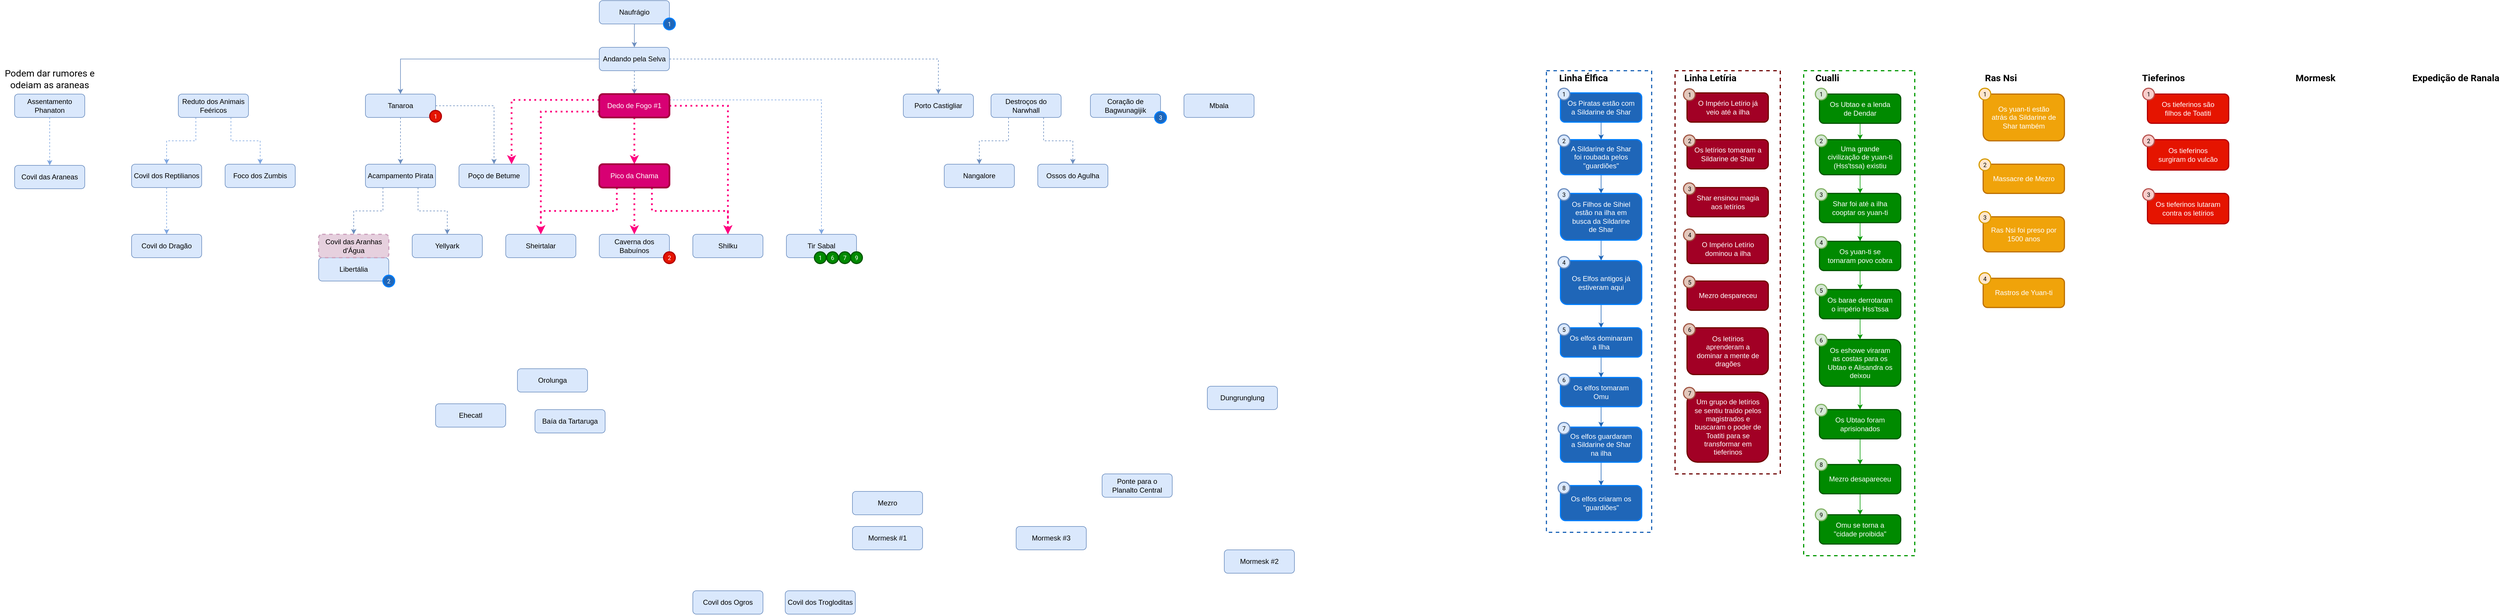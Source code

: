 <mxfile version="15.7.0" type="github">
  <diagram id="9cvskoMtvE0veRUgXZrD" name="Page-1">
    <mxGraphModel dx="3716" dy="804" grid="1" gridSize="10" guides="1" tooltips="1" connect="1" arrows="1" fold="1" page="1" pageScale="1" pageWidth="827" pageHeight="1169" math="0" shadow="0">
      <root>
        <mxCell id="0" />
        <mxCell id="1" parent="0" />
        <mxCell id="Mus7yZhnYwH2cR40hnjs-162" value="" style="rounded=0;whiteSpace=wrap;html=1;shadow=0;glass=0;dashed=1;labelBackgroundColor=none;sketch=0;fontFamily=Roboto;fontSource=https%3A%2F%2Ffonts.googleapis.com%2Fcss%3Ffamily%3DRoboto;fontSize=10;fontColor=#ffffff;strokeColor=#6F0000;strokeWidth=2;fillColor=none;" vertex="1" parent="1">
          <mxGeometry x="1880" y="160" width="180" height="690" as="geometry" />
        </mxCell>
        <mxCell id="Mus7yZhnYwH2cR40hnjs-149" value="" style="rounded=0;whiteSpace=wrap;html=1;shadow=0;glass=0;dashed=1;labelBackgroundColor=none;sketch=0;fontFamily=Roboto;fontSource=https%3A%2F%2Ffonts.googleapis.com%2Fcss%3Ffamily%3DRoboto;fontSize=10;fontColor=#000000;strokeColor=#009900;strokeWidth=2;fillColor=none;" vertex="1" parent="1">
          <mxGeometry x="2100" y="160" width="190" height="830" as="geometry" />
        </mxCell>
        <mxCell id="Mus7yZhnYwH2cR40hnjs-107" value="" style="rounded=0;whiteSpace=wrap;html=1;shadow=0;glass=0;dashed=1;labelBackgroundColor=none;sketch=0;fontFamily=Roboto;fontSource=https%3A%2F%2Ffonts.googleapis.com%2Fcss%3Ffamily%3DRoboto;fontSize=10;fontColor=#000000;strokeColor=#1F66B8;strokeWidth=2;fillColor=none;" vertex="1" parent="1">
          <mxGeometry x="1660" y="160" width="180" height="790" as="geometry" />
        </mxCell>
        <mxCell id="dtXwvVLtn8R11qcHJwp9-1" value="Naufrágio" style="rounded=1;whiteSpace=wrap;html=1;fillColor=#dae8fc;strokeColor=#6c8ebf;shadow=0;sketch=0;glass=0;" parent="1" vertex="1">
          <mxGeometry x="40" y="40" width="120" height="40" as="geometry" />
        </mxCell>
        <mxCell id="Mus7yZhnYwH2cR40hnjs-18" style="edgeStyle=orthogonalEdgeStyle;rounded=0;orthogonalLoop=1;jettySize=auto;html=1;exitX=0;exitY=0.5;exitDx=0;exitDy=0;entryX=0.5;entryY=0;entryDx=0;entryDy=0;fontFamily=Helvetica;fontColor=#FFFFFF;fillColor=#dae8fc;strokeColor=#6c8ebf;" edge="1" parent="1" source="dtXwvVLtn8R11qcHJwp9-2" target="Mus7yZhnYwH2cR40hnjs-17">
          <mxGeometry relative="1" as="geometry" />
        </mxCell>
        <mxCell id="Mus7yZhnYwH2cR40hnjs-54" style="edgeStyle=orthogonalEdgeStyle;rounded=0;orthogonalLoop=1;jettySize=auto;html=1;exitX=0.5;exitY=1;exitDx=0;exitDy=0;entryX=0.5;entryY=0;entryDx=0;entryDy=0;dashed=1;fontFamily=Helvetica;fontColor=#FFFFFF;strokeColor=#6C8EBF;" edge="1" parent="1" source="dtXwvVLtn8R11qcHJwp9-2" target="Mus7yZhnYwH2cR40hnjs-28">
          <mxGeometry relative="1" as="geometry" />
        </mxCell>
        <mxCell id="Mus7yZhnYwH2cR40hnjs-72" style="edgeStyle=orthogonalEdgeStyle;rounded=0;orthogonalLoop=1;jettySize=auto;html=1;exitX=1;exitY=0.5;exitDx=0;exitDy=0;dashed=1;fontFamily=Helvetica;fontColor=#FFFFFF;strokeColor=#6C8EBF;strokeWidth=1;entryX=0.5;entryY=0;entryDx=0;entryDy=0;" edge="1" parent="1" source="dtXwvVLtn8R11qcHJwp9-2" target="Mus7yZhnYwH2cR40hnjs-29">
          <mxGeometry relative="1" as="geometry">
            <mxPoint x="240" y="140" as="targetPoint" />
          </mxGeometry>
        </mxCell>
        <mxCell id="dtXwvVLtn8R11qcHJwp9-2" value="Andando pela Selva" style="rounded=1;whiteSpace=wrap;html=1;fillColor=#dae8fc;strokeColor=#6c8ebf;" parent="1" vertex="1">
          <mxGeometry x="40" y="120" width="120" height="40" as="geometry" />
        </mxCell>
        <mxCell id="dtXwvVLtn8R11qcHJwp9-3" value="" style="endArrow=classic;html=1;rounded=0;entryX=0.5;entryY=0;entryDx=0;entryDy=0;exitX=0.5;exitY=1;exitDx=0;exitDy=0;strokeColor=#6C8EBF;" parent="1" source="dtXwvVLtn8R11qcHJwp9-1" target="dtXwvVLtn8R11qcHJwp9-2" edge="1">
          <mxGeometry width="50" height="50" relative="1" as="geometry">
            <mxPoint x="40" y="210" as="sourcePoint" />
            <mxPoint x="160" y="360" as="targetPoint" />
          </mxGeometry>
        </mxCell>
        <mxCell id="dtXwvVLtn8R11qcHJwp9-7" value="&lt;font color=&quot;#ffffff&quot;&gt;Os Piratas estão com a Sildarine de Shar&lt;/font&gt;" style="rounded=1;whiteSpace=wrap;html=1;shadow=0;glass=0;labelBackgroundColor=none;sketch=0;fontFamily=Helvetica;fillColor=#1F66B8;spacingLeft=11;spacingRight=11;strokeColor=#007FFF;strokeWidth=2;" parent="1" vertex="1">
          <mxGeometry x="1684" y="198" width="139" height="50" as="geometry" />
        </mxCell>
        <mxCell id="Mus7yZhnYwH2cR40hnjs-100" style="edgeStyle=orthogonalEdgeStyle;rounded=0;orthogonalLoop=1;jettySize=auto;html=1;exitX=0.5;exitY=1;exitDx=0;exitDy=0;entryX=0.5;entryY=0;entryDx=0;entryDy=0;fontFamily=Roboto;fontSource=https%3A%2F%2Ffonts.googleapis.com%2Fcss%3Ffamily%3DRoboto;fontSize=10;fontColor=#000000;strokeColor=#1F66B8;strokeWidth=1;" edge="1" parent="1" source="Mus7yZhnYwH2cR40hnjs-1" target="Mus7yZhnYwH2cR40hnjs-3">
          <mxGeometry relative="1" as="geometry" />
        </mxCell>
        <mxCell id="Mus7yZhnYwH2cR40hnjs-1" value="&lt;font color=&quot;#ffffff&quot;&gt;A Sildarine de Shar foi roubada pelos &quot;guardiões&quot;&lt;/font&gt;" style="rounded=1;whiteSpace=wrap;html=1;shadow=0;glass=0;labelBackgroundColor=none;sketch=0;fontFamily=Helvetica;fillColor=#1F66B8;spacingLeft=11;spacingRight=11;strokeColor=#007FFF;strokeWidth=2;" vertex="1" parent="1">
          <mxGeometry x="1684" y="278" width="139" height="60" as="geometry" />
        </mxCell>
        <mxCell id="Mus7yZhnYwH2cR40hnjs-2" value="" style="endArrow=classic;html=1;rounded=0;fontFamily=Helvetica;fontColor=#FFFFFF;exitX=0.5;exitY=1;exitDx=0;exitDy=0;entryX=0.5;entryY=0;entryDx=0;entryDy=0;strokeColor=#1F66B8;" edge="1" parent="1" source="dtXwvVLtn8R11qcHJwp9-7" target="Mus7yZhnYwH2cR40hnjs-1">
          <mxGeometry width="50" height="50" relative="1" as="geometry">
            <mxPoint x="1623" y="458" as="sourcePoint" />
            <mxPoint x="1673" y="408" as="targetPoint" />
          </mxGeometry>
        </mxCell>
        <mxCell id="Mus7yZhnYwH2cR40hnjs-101" style="edgeStyle=orthogonalEdgeStyle;rounded=0;orthogonalLoop=1;jettySize=auto;html=1;exitX=0.5;exitY=1;exitDx=0;exitDy=0;entryX=0.5;entryY=0;entryDx=0;entryDy=0;fontFamily=Roboto;fontSource=https%3A%2F%2Ffonts.googleapis.com%2Fcss%3Ffamily%3DRoboto;fontSize=10;fontColor=#000000;strokeColor=#1F66B8;strokeWidth=1;" edge="1" parent="1" source="Mus7yZhnYwH2cR40hnjs-3" target="Mus7yZhnYwH2cR40hnjs-87">
          <mxGeometry relative="1" as="geometry" />
        </mxCell>
        <mxCell id="Mus7yZhnYwH2cR40hnjs-3" value="&lt;font color=&quot;#ffffff&quot;&gt;Os Filhos de Sihiel estão na ilha em busca da Sildarine de Shar&lt;/font&gt;" style="rounded=1;whiteSpace=wrap;html=1;shadow=0;glass=0;labelBackgroundColor=none;sketch=0;fontFamily=Helvetica;fillColor=#1F66B8;spacingLeft=11;spacingRight=11;strokeColor=#007FFF;strokeWidth=2;" vertex="1" parent="1">
          <mxGeometry x="1684" y="370" width="139" height="80" as="geometry" />
        </mxCell>
        <mxCell id="Mus7yZhnYwH2cR40hnjs-5" value="&lt;font color=&quot;#ffffff&quot;&gt;Os yuan-ti estão atrás da Sildarine de Shar também&lt;/font&gt;" style="rounded=1;whiteSpace=wrap;html=1;shadow=0;glass=0;labelBackgroundColor=none;sketch=0;fontFamily=Helvetica;fillColor=#f0a30a;spacingLeft=11;spacingRight=11;strokeColor=#BD7000;fontColor=#000000;strokeWidth=2;" vertex="1" parent="1">
          <mxGeometry x="2407" y="200" width="139" height="80" as="geometry" />
        </mxCell>
        <mxCell id="Mus7yZhnYwH2cR40hnjs-122" style="edgeStyle=orthogonalEdgeStyle;rounded=0;orthogonalLoop=1;jettySize=auto;html=1;exitX=0.5;exitY=1;exitDx=0;exitDy=0;entryX=0.5;entryY=0;entryDx=0;entryDy=0;fontFamily=Roboto;fontSource=https%3A%2F%2Ffonts.googleapis.com%2Fcss%3Ffamily%3DRoboto;fontSize=10;fontColor=#000000;strokeColor=#009900;strokeWidth=1;" edge="1" parent="1" source="Mus7yZhnYwH2cR40hnjs-6" target="Mus7yZhnYwH2cR40hnjs-7">
          <mxGeometry relative="1" as="geometry" />
        </mxCell>
        <mxCell id="Mus7yZhnYwH2cR40hnjs-6" value="&lt;font color=&quot;#ffffff&quot;&gt;Os Ubtao e a lenda de Dendar&lt;/font&gt;" style="rounded=1;whiteSpace=wrap;html=1;shadow=0;glass=0;labelBackgroundColor=none;sketch=0;fontFamily=Helvetica;fillColor=#008a00;spacingLeft=11;spacingRight=11;strokeColor=#005700;fontColor=#ffffff;strokeWidth=2;" vertex="1" parent="1">
          <mxGeometry x="2127" y="200" width="139" height="50" as="geometry" />
        </mxCell>
        <mxCell id="Mus7yZhnYwH2cR40hnjs-123" style="edgeStyle=orthogonalEdgeStyle;rounded=0;orthogonalLoop=1;jettySize=auto;html=1;exitX=0.5;exitY=1;exitDx=0;exitDy=0;entryX=0.5;entryY=0;entryDx=0;entryDy=0;fontFamily=Roboto;fontSource=https%3A%2F%2Ffonts.googleapis.com%2Fcss%3Ffamily%3DRoboto;fontSize=10;fontColor=#000000;strokeColor=#009900;strokeWidth=1;" edge="1" parent="1" source="Mus7yZhnYwH2cR40hnjs-7" target="Mus7yZhnYwH2cR40hnjs-8">
          <mxGeometry relative="1" as="geometry" />
        </mxCell>
        <mxCell id="Mus7yZhnYwH2cR40hnjs-7" value="&lt;font color=&quot;#ffffff&quot;&gt;Uma grande civilização de yuan-ti (Hss&#39;tssa) existiu&lt;/font&gt;" style="rounded=1;whiteSpace=wrap;html=1;shadow=0;glass=0;labelBackgroundColor=none;sketch=0;fontFamily=Helvetica;fillColor=#008a00;spacingLeft=11;spacingRight=11;strokeColor=#005700;fontColor=#ffffff;strokeWidth=2;" vertex="1" parent="1">
          <mxGeometry x="2127" y="278" width="139" height="60" as="geometry" />
        </mxCell>
        <mxCell id="Mus7yZhnYwH2cR40hnjs-124" style="edgeStyle=orthogonalEdgeStyle;rounded=0;orthogonalLoop=1;jettySize=auto;html=1;exitX=0.5;exitY=1;exitDx=0;exitDy=0;entryX=0.5;entryY=0;entryDx=0;entryDy=0;fontFamily=Roboto;fontSource=https%3A%2F%2Ffonts.googleapis.com%2Fcss%3Ffamily%3DRoboto;fontSize=10;fontColor=#000000;strokeColor=#009900;strokeWidth=1;" edge="1" parent="1" source="Mus7yZhnYwH2cR40hnjs-8" target="Mus7yZhnYwH2cR40hnjs-9">
          <mxGeometry relative="1" as="geometry" />
        </mxCell>
        <mxCell id="Mus7yZhnYwH2cR40hnjs-8" value="&lt;font color=&quot;#ffffff&quot;&gt;Shar foi&amp;nbsp;até a ilha cooptar os yuan-ti&lt;/font&gt;" style="rounded=1;whiteSpace=wrap;html=1;shadow=0;glass=0;labelBackgroundColor=none;sketch=0;fontFamily=Helvetica;fillColor=#008a00;spacingLeft=11;spacingRight=11;strokeColor=#005700;fontColor=#ffffff;strokeWidth=2;" vertex="1" parent="1">
          <mxGeometry x="2127" y="370" width="139" height="50" as="geometry" />
        </mxCell>
        <mxCell id="Mus7yZhnYwH2cR40hnjs-125" style="edgeStyle=orthogonalEdgeStyle;rounded=0;orthogonalLoop=1;jettySize=auto;html=1;exitX=0.5;exitY=1;exitDx=0;exitDy=0;entryX=0.5;entryY=0;entryDx=0;entryDy=0;fontFamily=Roboto;fontSource=https%3A%2F%2Ffonts.googleapis.com%2Fcss%3Ffamily%3DRoboto;fontSize=10;fontColor=#000000;strokeColor=#009900;strokeWidth=1;" edge="1" parent="1" source="Mus7yZhnYwH2cR40hnjs-9" target="Mus7yZhnYwH2cR40hnjs-10">
          <mxGeometry relative="1" as="geometry" />
        </mxCell>
        <mxCell id="Mus7yZhnYwH2cR40hnjs-9" value="&lt;font color=&quot;#ffffff&quot;&gt;Os yuan-ti se tornaram povo cobra&lt;/font&gt;" style="rounded=1;whiteSpace=wrap;html=1;shadow=0;glass=0;labelBackgroundColor=none;sketch=0;fontFamily=Helvetica;fillColor=#008a00;spacingLeft=11;spacingRight=11;strokeColor=#005700;fontColor=#ffffff;strokeWidth=2;" vertex="1" parent="1">
          <mxGeometry x="2127" y="452" width="139" height="50" as="geometry" />
        </mxCell>
        <mxCell id="Mus7yZhnYwH2cR40hnjs-126" style="edgeStyle=orthogonalEdgeStyle;rounded=0;orthogonalLoop=1;jettySize=auto;html=1;exitX=0.5;exitY=1;exitDx=0;exitDy=0;entryX=0.5;entryY=0;entryDx=0;entryDy=0;fontFamily=Roboto;fontSource=https%3A%2F%2Ffonts.googleapis.com%2Fcss%3Ffamily%3DRoboto;fontSize=10;fontColor=#000000;strokeColor=#009900;strokeWidth=1;" edge="1" parent="1" source="Mus7yZhnYwH2cR40hnjs-10" target="Mus7yZhnYwH2cR40hnjs-11">
          <mxGeometry relative="1" as="geometry" />
        </mxCell>
        <mxCell id="Mus7yZhnYwH2cR40hnjs-10" value="&lt;font color=&quot;#ffffff&quot;&gt;Os barae derrotaram o império Hss&#39;tssa&lt;/font&gt;" style="rounded=1;whiteSpace=wrap;html=1;shadow=0;glass=0;labelBackgroundColor=none;sketch=0;fontFamily=Helvetica;fillColor=#008a00;spacingLeft=11;spacingRight=11;strokeColor=#005700;fontColor=#ffffff;strokeWidth=2;" vertex="1" parent="1">
          <mxGeometry x="2127" y="534.5" width="139" height="50" as="geometry" />
        </mxCell>
        <mxCell id="Mus7yZhnYwH2cR40hnjs-127" style="edgeStyle=orthogonalEdgeStyle;rounded=0;orthogonalLoop=1;jettySize=auto;html=1;exitX=0.5;exitY=1;exitDx=0;exitDy=0;entryX=0.5;entryY=0;entryDx=0;entryDy=0;fontFamily=Roboto;fontSource=https%3A%2F%2Ffonts.googleapis.com%2Fcss%3Ffamily%3DRoboto;fontSize=10;fontColor=#000000;strokeColor=#009900;strokeWidth=1;" edge="1" parent="1" source="Mus7yZhnYwH2cR40hnjs-11" target="Mus7yZhnYwH2cR40hnjs-14">
          <mxGeometry relative="1" as="geometry" />
        </mxCell>
        <mxCell id="Mus7yZhnYwH2cR40hnjs-11" value="&lt;font color=&quot;#ffffff&quot;&gt;Os eshowe viraram as costas para os Ubtao e Alisandra os deixou&lt;/font&gt;" style="rounded=1;whiteSpace=wrap;html=1;shadow=0;glass=0;labelBackgroundColor=none;sketch=0;fontFamily=Helvetica;fillColor=#008a00;spacingLeft=11;spacingRight=11;strokeColor=#005700;fontColor=#ffffff;strokeWidth=2;" vertex="1" parent="1">
          <mxGeometry x="2127" y="620" width="139" height="80" as="geometry" />
        </mxCell>
        <mxCell id="Mus7yZhnYwH2cR40hnjs-129" style="edgeStyle=orthogonalEdgeStyle;rounded=0;orthogonalLoop=1;jettySize=auto;html=1;exitX=0.5;exitY=1;exitDx=0;exitDy=0;entryX=0.5;entryY=0;entryDx=0;entryDy=0;fontFamily=Roboto;fontSource=https%3A%2F%2Ffonts.googleapis.com%2Fcss%3Ffamily%3DRoboto;fontSize=10;fontColor=#000000;strokeColor=#009900;strokeWidth=1;" edge="1" parent="1" source="Mus7yZhnYwH2cR40hnjs-12" target="Mus7yZhnYwH2cR40hnjs-121">
          <mxGeometry relative="1" as="geometry" />
        </mxCell>
        <mxCell id="Mus7yZhnYwH2cR40hnjs-12" value="&lt;font color=&quot;#ffffff&quot;&gt;Mezro desapareceu&lt;/font&gt;" style="rounded=1;whiteSpace=wrap;html=1;shadow=0;glass=0;labelBackgroundColor=none;sketch=0;fontFamily=Helvetica;fillColor=#008a00;spacingLeft=11;spacingRight=11;strokeColor=#005700;fontColor=#ffffff;strokeWidth=2;" vertex="1" parent="1">
          <mxGeometry x="2127" y="834" width="139" height="50" as="geometry" />
        </mxCell>
        <mxCell id="Mus7yZhnYwH2cR40hnjs-104" style="edgeStyle=orthogonalEdgeStyle;rounded=0;orthogonalLoop=1;jettySize=auto;html=1;exitX=0.5;exitY=1;exitDx=0;exitDy=0;entryX=0.5;entryY=0;entryDx=0;entryDy=0;fontFamily=Roboto;fontSource=https%3A%2F%2Ffonts.googleapis.com%2Fcss%3Ffamily%3DRoboto;fontSize=10;fontColor=#000000;strokeColor=#1F66B8;strokeWidth=1;" edge="1" parent="1" source="Mus7yZhnYwH2cR40hnjs-13" target="Mus7yZhnYwH2cR40hnjs-89">
          <mxGeometry relative="1" as="geometry" />
        </mxCell>
        <mxCell id="Mus7yZhnYwH2cR40hnjs-13" value="&lt;font color=&quot;#ffffff&quot;&gt;Os elfos tomaram Omu&lt;/font&gt;" style="rounded=1;whiteSpace=wrap;html=1;shadow=0;glass=0;labelBackgroundColor=none;sketch=0;fontFamily=Helvetica;fillColor=#1F66B8;spacingLeft=11;spacingRight=11;strokeColor=#007FFF;strokeWidth=2;" vertex="1" parent="1">
          <mxGeometry x="1684" y="685" width="139" height="50" as="geometry" />
        </mxCell>
        <mxCell id="Mus7yZhnYwH2cR40hnjs-128" style="edgeStyle=orthogonalEdgeStyle;rounded=0;orthogonalLoop=1;jettySize=auto;html=1;exitX=0.5;exitY=1;exitDx=0;exitDy=0;entryX=0.5;entryY=0;entryDx=0;entryDy=0;fontFamily=Roboto;fontSource=https%3A%2F%2Ffonts.googleapis.com%2Fcss%3Ffamily%3DRoboto;fontSize=10;fontColor=#000000;strokeColor=#009900;strokeWidth=1;" edge="1" parent="1" source="Mus7yZhnYwH2cR40hnjs-14" target="Mus7yZhnYwH2cR40hnjs-12">
          <mxGeometry relative="1" as="geometry" />
        </mxCell>
        <mxCell id="Mus7yZhnYwH2cR40hnjs-14" value="&lt;font color=&quot;#ffffff&quot;&gt;Os Ubtao foram aprisionados&lt;/font&gt;" style="rounded=1;whiteSpace=wrap;html=1;shadow=0;glass=0;labelBackgroundColor=none;sketch=0;fontFamily=Helvetica;fillColor=#008a00;spacingLeft=11;spacingRight=11;strokeColor=#005700;fontColor=#ffffff;strokeWidth=2;" vertex="1" parent="1">
          <mxGeometry x="2127" y="740" width="139" height="50" as="geometry" />
        </mxCell>
        <mxCell id="Mus7yZhnYwH2cR40hnjs-15" value="&lt;font color=&quot;#ffffff&quot;&gt;Ras Nsi foi preso por 1500 anos&lt;/font&gt;" style="rounded=1;whiteSpace=wrap;html=1;shadow=0;glass=0;labelBackgroundColor=none;sketch=0;fontFamily=Helvetica;fillColor=#f0a30a;spacingLeft=11;spacingRight=11;strokeColor=#BD7000;fontColor=#000000;strokeWidth=2;" vertex="1" parent="1">
          <mxGeometry x="2407" y="410" width="139" height="60" as="geometry" />
        </mxCell>
        <mxCell id="Mus7yZhnYwH2cR40hnjs-63" style="edgeStyle=orthogonalEdgeStyle;rounded=0;orthogonalLoop=1;jettySize=auto;html=1;exitX=1;exitY=0.5;exitDx=0;exitDy=0;dashed=1;fontFamily=Helvetica;fontColor=#FFFFFF;strokeColor=#6C8EBF;strokeWidth=1;" edge="1" parent="1" source="Mus7yZhnYwH2cR40hnjs-17" target="Mus7yZhnYwH2cR40hnjs-62">
          <mxGeometry relative="1" as="geometry" />
        </mxCell>
        <mxCell id="Mus7yZhnYwH2cR40hnjs-67" style="edgeStyle=orthogonalEdgeStyle;rounded=0;orthogonalLoop=1;jettySize=auto;html=1;exitX=0.5;exitY=1;exitDx=0;exitDy=0;entryX=0.5;entryY=0;entryDx=0;entryDy=0;dashed=1;fontFamily=Helvetica;fontColor=#FFFFFF;strokeColor=#6C8EBF;strokeWidth=1;" edge="1" parent="1" source="Mus7yZhnYwH2cR40hnjs-17" target="Mus7yZhnYwH2cR40hnjs-25">
          <mxGeometry relative="1" as="geometry" />
        </mxCell>
        <mxCell id="Mus7yZhnYwH2cR40hnjs-17" value="Tanaroa" style="rounded=1;whiteSpace=wrap;html=1;fillColor=#dae8fc;strokeColor=#6c8ebf;" vertex="1" parent="1">
          <mxGeometry x="-360" y="200" width="120" height="40" as="geometry" />
        </mxCell>
        <mxCell id="Mus7yZhnYwH2cR40hnjs-75" style="edgeStyle=orthogonalEdgeStyle;rounded=0;orthogonalLoop=1;jettySize=auto;html=1;exitX=0.25;exitY=1;exitDx=0;exitDy=0;entryX=0.5;entryY=0;entryDx=0;entryDy=0;dashed=1;fontFamily=Helvetica;fontColor=#FFFFFF;strokeColor=#6C8EBF;strokeWidth=1;" edge="1" parent="1" source="Mus7yZhnYwH2cR40hnjs-19" target="Mus7yZhnYwH2cR40hnjs-36">
          <mxGeometry relative="1" as="geometry" />
        </mxCell>
        <mxCell id="Mus7yZhnYwH2cR40hnjs-76" style="edgeStyle=orthogonalEdgeStyle;rounded=0;orthogonalLoop=1;jettySize=auto;html=1;exitX=0.75;exitY=1;exitDx=0;exitDy=0;entryX=0.5;entryY=0;entryDx=0;entryDy=0;dashed=1;fontFamily=Helvetica;fontColor=#FFFFFF;strokeColor=#6C8EBF;strokeWidth=1;" edge="1" parent="1" source="Mus7yZhnYwH2cR40hnjs-19" target="Mus7yZhnYwH2cR40hnjs-46">
          <mxGeometry relative="1" as="geometry" />
        </mxCell>
        <mxCell id="Mus7yZhnYwH2cR40hnjs-19" value="Destroços do Narwhall" style="rounded=1;whiteSpace=wrap;html=1;fillColor=#dae8fc;strokeColor=#6c8ebf;" vertex="1" parent="1">
          <mxGeometry x="710" y="200" width="120" height="40" as="geometry" />
        </mxCell>
        <mxCell id="Mus7yZhnYwH2cR40hnjs-23" value="Libertália" style="rounded=1;whiteSpace=wrap;html=1;fillColor=#dae8fc;strokeColor=#6c8ebf;" vertex="1" parent="1">
          <mxGeometry x="-440" y="480" width="120" height="40" as="geometry" />
        </mxCell>
        <mxCell id="Mus7yZhnYwH2cR40hnjs-50" style="edgeStyle=orthogonalEdgeStyle;rounded=0;orthogonalLoop=1;jettySize=auto;html=1;exitX=0.75;exitY=1;exitDx=0;exitDy=0;dashed=1;fontFamily=Helvetica;fontColor=#FFFFFF;strokeColor=#6C8EBF;entryX=0.5;entryY=0;entryDx=0;entryDy=0;" edge="1" parent="1" source="Mus7yZhnYwH2cR40hnjs-25" target="Mus7yZhnYwH2cR40hnjs-26">
          <mxGeometry relative="1" as="geometry">
            <mxPoint x="-250" y="440" as="targetPoint" />
          </mxGeometry>
        </mxCell>
        <mxCell id="Mus7yZhnYwH2cR40hnjs-66" style="edgeStyle=orthogonalEdgeStyle;rounded=0;orthogonalLoop=1;jettySize=auto;html=1;exitX=0.25;exitY=1;exitDx=0;exitDy=0;entryX=0.5;entryY=0;entryDx=0;entryDy=0;dashed=1;fontFamily=Helvetica;fontColor=#FFFFFF;strokeColor=#6C8EBF;strokeWidth=1;" edge="1" parent="1" source="Mus7yZhnYwH2cR40hnjs-25" target="Mus7yZhnYwH2cR40hnjs-22">
          <mxGeometry relative="1" as="geometry" />
        </mxCell>
        <mxCell id="Mus7yZhnYwH2cR40hnjs-25" value="Acampamento Pirata" style="rounded=1;whiteSpace=wrap;html=1;fillColor=#dae8fc;strokeColor=#6c8ebf;" vertex="1" parent="1">
          <mxGeometry x="-360" y="320" width="120" height="40" as="geometry" />
        </mxCell>
        <mxCell id="Mus7yZhnYwH2cR40hnjs-26" value="Yellyark" style="rounded=1;whiteSpace=wrap;html=1;fillColor=#dae8fc;strokeColor=#6c8ebf;" vertex="1" parent="1">
          <mxGeometry x="-280" y="440" width="120" height="40" as="geometry" />
        </mxCell>
        <mxCell id="Mus7yZhnYwH2cR40hnjs-27" value="Shilku" style="rounded=1;whiteSpace=wrap;html=1;fillColor=#dae8fc;strokeColor=#6c8ebf;" vertex="1" parent="1">
          <mxGeometry x="200" y="440" width="120" height="40" as="geometry" />
        </mxCell>
        <mxCell id="Mus7yZhnYwH2cR40hnjs-55" style="edgeStyle=orthogonalEdgeStyle;rounded=0;orthogonalLoop=1;jettySize=auto;html=1;exitX=0.5;exitY=1;exitDx=0;exitDy=0;entryX=0.5;entryY=0;entryDx=0;entryDy=0;fontFamily=Helvetica;fontColor=#FFFFFF;strokeColor=#FF0080;dashed=1;dashPattern=1 2;strokeWidth=3;" edge="1" parent="1" source="Mus7yZhnYwH2cR40hnjs-28" target="Mus7yZhnYwH2cR40hnjs-52">
          <mxGeometry relative="1" as="geometry" />
        </mxCell>
        <mxCell id="Mus7yZhnYwH2cR40hnjs-68" style="edgeStyle=orthogonalEdgeStyle;rounded=0;orthogonalLoop=1;jettySize=auto;html=1;exitX=0;exitY=0.25;exitDx=0;exitDy=0;entryX=0.75;entryY=0;entryDx=0;entryDy=0;dashed=1;fontFamily=Helvetica;fontColor=#FFFFFF;strokeColor=#FF0080;strokeWidth=3;dashPattern=1 2;" edge="1" parent="1" source="Mus7yZhnYwH2cR40hnjs-28" target="Mus7yZhnYwH2cR40hnjs-62">
          <mxGeometry relative="1" as="geometry" />
        </mxCell>
        <mxCell id="Mus7yZhnYwH2cR40hnjs-69" style="edgeStyle=orthogonalEdgeStyle;rounded=0;orthogonalLoop=1;jettySize=auto;html=1;exitX=1;exitY=0.5;exitDx=0;exitDy=0;entryX=0.5;entryY=0;entryDx=0;entryDy=0;dashed=1;dashPattern=1 2;fontFamily=Helvetica;fontColor=#FFFFFF;strokeColor=#FF0080;strokeWidth=3;" edge="1" parent="1" source="Mus7yZhnYwH2cR40hnjs-28" target="Mus7yZhnYwH2cR40hnjs-27">
          <mxGeometry relative="1" as="geometry" />
        </mxCell>
        <mxCell id="Mus7yZhnYwH2cR40hnjs-71" style="edgeStyle=orthogonalEdgeStyle;rounded=0;orthogonalLoop=1;jettySize=auto;html=1;exitX=0;exitY=0.75;exitDx=0;exitDy=0;entryX=0.5;entryY=0;entryDx=0;entryDy=0;dashed=1;dashPattern=1 2;fontFamily=Helvetica;fontColor=#FFFFFF;strokeColor=#FF0080;strokeWidth=3;" edge="1" parent="1" source="Mus7yZhnYwH2cR40hnjs-28" target="Mus7yZhnYwH2cR40hnjs-30">
          <mxGeometry relative="1" as="geometry" />
        </mxCell>
        <mxCell id="Mus7yZhnYwH2cR40hnjs-136" style="edgeStyle=orthogonalEdgeStyle;rounded=0;orthogonalLoop=1;jettySize=auto;html=1;exitX=1;exitY=0.25;exitDx=0;exitDy=0;entryX=0.5;entryY=0;entryDx=0;entryDy=0;fontFamily=Roboto;fontSource=https%3A%2F%2Ffonts.googleapis.com%2Fcss%3Ffamily%3DRoboto;fontSize=10;fontColor=#000000;strokeColor=#7EA6E0;strokeWidth=1;dashed=1;" edge="1" parent="1" source="Mus7yZhnYwH2cR40hnjs-28" target="Mus7yZhnYwH2cR40hnjs-39">
          <mxGeometry relative="1" as="geometry" />
        </mxCell>
        <mxCell id="Mus7yZhnYwH2cR40hnjs-28" value="Dedo de Fogo #1" style="rounded=1;whiteSpace=wrap;html=1;fillColor=#d80073;strokeColor=#A50040;fontColor=#ffffff;strokeWidth=3;" vertex="1" parent="1">
          <mxGeometry x="40" y="200" width="120" height="40" as="geometry" />
        </mxCell>
        <mxCell id="Mus7yZhnYwH2cR40hnjs-29" value="Porto Castigliar" style="rounded=1;whiteSpace=wrap;html=1;fillColor=#dae8fc;strokeColor=#6c8ebf;" vertex="1" parent="1">
          <mxGeometry x="560" y="200" width="120" height="40" as="geometry" />
        </mxCell>
        <mxCell id="Mus7yZhnYwH2cR40hnjs-30" value="Sheirtalar" style="rounded=1;whiteSpace=wrap;html=1;fillColor=#dae8fc;strokeColor=#6c8ebf;" vertex="1" parent="1">
          <mxGeometry x="-120" y="440" width="120" height="40" as="geometry" />
        </mxCell>
        <mxCell id="Mus7yZhnYwH2cR40hnjs-31" value="Mezro" style="rounded=1;whiteSpace=wrap;html=1;fillColor=#dae8fc;strokeColor=#6c8ebf;" vertex="1" parent="1">
          <mxGeometry x="473" y="880" width="120" height="40" as="geometry" />
        </mxCell>
        <mxCell id="Mus7yZhnYwH2cR40hnjs-172" style="edgeStyle=orthogonalEdgeStyle;rounded=0;orthogonalLoop=1;jettySize=auto;html=1;exitX=0.25;exitY=1;exitDx=0;exitDy=0;entryX=0.5;entryY=0;entryDx=0;entryDy=0;dashed=1;fontFamily=Roboto;fontSource=https%3A%2F%2Ffonts.googleapis.com%2Fcss%3Ffamily%3DRoboto;fontSize=16;fontColor=#000000;strokeColor=#7EA6E0;strokeWidth=1;" edge="1" parent="1" source="Mus7yZhnYwH2cR40hnjs-32" target="Mus7yZhnYwH2cR40hnjs-34">
          <mxGeometry relative="1" as="geometry" />
        </mxCell>
        <mxCell id="Mus7yZhnYwH2cR40hnjs-173" style="edgeStyle=orthogonalEdgeStyle;rounded=0;orthogonalLoop=1;jettySize=auto;html=1;exitX=0.5;exitY=1;exitDx=0;exitDy=0;entryX=0.5;entryY=0;entryDx=0;entryDy=0;dashed=1;fontFamily=Roboto;fontSource=https%3A%2F%2Ffonts.googleapis.com%2Fcss%3Ffamily%3DRoboto;fontSize=16;fontColor=#000000;strokeColor=#7EA6E0;strokeWidth=1;" edge="1" parent="1" source="Mus7yZhnYwH2cR40hnjs-33" target="Mus7yZhnYwH2cR40hnjs-169">
          <mxGeometry relative="1" as="geometry" />
        </mxCell>
        <mxCell id="Mus7yZhnYwH2cR40hnjs-177" style="edgeStyle=orthogonalEdgeStyle;rounded=0;orthogonalLoop=1;jettySize=auto;html=1;exitX=0.75;exitY=1;exitDx=0;exitDy=0;entryX=0.5;entryY=0;entryDx=0;entryDy=0;dashed=1;fontFamily=Roboto;fontSource=https%3A%2F%2Ffonts.googleapis.com%2Fcss%3Ffamily%3DRoboto;fontSize=16;fontColor=#000000;strokeColor=#7EA6E0;strokeWidth=1;" edge="1" parent="1" source="Mus7yZhnYwH2cR40hnjs-32" target="Mus7yZhnYwH2cR40hnjs-176">
          <mxGeometry relative="1" as="geometry" />
        </mxCell>
        <mxCell id="Mus7yZhnYwH2cR40hnjs-32" value="Reduto dos Animais Feéricos" style="rounded=1;whiteSpace=wrap;html=1;fillColor=#dae8fc;strokeColor=#6c8ebf;" vertex="1" parent="1">
          <mxGeometry x="-680" y="200" width="120" height="40" as="geometry" />
        </mxCell>
        <mxCell id="Mus7yZhnYwH2cR40hnjs-33" value="Assentamento Phanaton" style="rounded=1;whiteSpace=wrap;html=1;fillColor=#dae8fc;strokeColor=#6c8ebf;" vertex="1" parent="1">
          <mxGeometry x="-960" y="200" width="120" height="40" as="geometry" />
        </mxCell>
        <mxCell id="Mus7yZhnYwH2cR40hnjs-178" style="edgeStyle=orthogonalEdgeStyle;rounded=0;orthogonalLoop=1;jettySize=auto;html=1;exitX=0.5;exitY=1;exitDx=0;exitDy=0;entryX=0.5;entryY=0;entryDx=0;entryDy=0;dashed=1;fontFamily=Roboto;fontSource=https%3A%2F%2Ffonts.googleapis.com%2Fcss%3Ffamily%3DRoboto;fontSize=16;fontColor=#000000;strokeColor=#7EA6E0;strokeWidth=1;" edge="1" parent="1" source="Mus7yZhnYwH2cR40hnjs-34" target="Mus7yZhnYwH2cR40hnjs-44">
          <mxGeometry relative="1" as="geometry" />
        </mxCell>
        <mxCell id="Mus7yZhnYwH2cR40hnjs-34" value="Covil dos Reptilianos" style="rounded=1;whiteSpace=wrap;html=1;fillColor=#dae8fc;strokeColor=#6c8ebf;" vertex="1" parent="1">
          <mxGeometry x="-760" y="320" width="120" height="40" as="geometry" />
        </mxCell>
        <mxCell id="Mus7yZhnYwH2cR40hnjs-35" value="Caverna dos Babuínos" style="rounded=1;whiteSpace=wrap;html=1;fillColor=#dae8fc;strokeColor=#6c8ebf;" vertex="1" parent="1">
          <mxGeometry x="40" y="440" width="120" height="40" as="geometry" />
        </mxCell>
        <mxCell id="Mus7yZhnYwH2cR40hnjs-36" value="Nangalore" style="rounded=1;whiteSpace=wrap;html=1;fillColor=#dae8fc;strokeColor=#6c8ebf;" vertex="1" parent="1">
          <mxGeometry x="630" y="320" width="120" height="40" as="geometry" />
        </mxCell>
        <mxCell id="Mus7yZhnYwH2cR40hnjs-37" value="Coração de Bagwunagijik" style="rounded=1;whiteSpace=wrap;html=1;fillColor=#dae8fc;strokeColor=#6c8ebf;" vertex="1" parent="1">
          <mxGeometry x="880" y="200" width="120" height="40" as="geometry" />
        </mxCell>
        <mxCell id="Mus7yZhnYwH2cR40hnjs-38" value="Ponte para o Planalto Central" style="rounded=1;whiteSpace=wrap;html=1;fillColor=#dae8fc;strokeColor=#6c8ebf;spacingLeft=5;spacingRight=5;" vertex="1" parent="1">
          <mxGeometry x="900" y="850" width="120" height="40" as="geometry" />
        </mxCell>
        <mxCell id="Mus7yZhnYwH2cR40hnjs-39" value="Tir Sabal" style="rounded=1;whiteSpace=wrap;html=1;fillColor=#dae8fc;strokeColor=#6c8ebf;" vertex="1" parent="1">
          <mxGeometry x="360" y="440" width="120" height="40" as="geometry" />
        </mxCell>
        <mxCell id="Mus7yZhnYwH2cR40hnjs-40" value="Dungrunglung" style="rounded=1;whiteSpace=wrap;html=1;fillColor=#dae8fc;strokeColor=#6c8ebf;" vertex="1" parent="1">
          <mxGeometry x="1080" y="700" width="120" height="40" as="geometry" />
        </mxCell>
        <mxCell id="Mus7yZhnYwH2cR40hnjs-41" value="Orolunga" style="rounded=1;whiteSpace=wrap;html=1;fillColor=#dae8fc;strokeColor=#6c8ebf;" vertex="1" parent="1">
          <mxGeometry x="-100" y="670" width="120" height="40" as="geometry" />
        </mxCell>
        <mxCell id="Mus7yZhnYwH2cR40hnjs-42" value="Ehecatl" style="rounded=1;whiteSpace=wrap;html=1;fillColor=#dae8fc;strokeColor=#6c8ebf;" vertex="1" parent="1">
          <mxGeometry x="-240" y="730" width="120" height="40" as="geometry" />
        </mxCell>
        <mxCell id="Mus7yZhnYwH2cR40hnjs-43" value="Mbala" style="rounded=1;whiteSpace=wrap;html=1;fillColor=#dae8fc;strokeColor=#6c8ebf;" vertex="1" parent="1">
          <mxGeometry x="1040" y="200" width="120" height="40" as="geometry" />
        </mxCell>
        <mxCell id="Mus7yZhnYwH2cR40hnjs-44" value="Covil do Dragão" style="rounded=1;whiteSpace=wrap;html=1;fillColor=#dae8fc;strokeColor=#6c8ebf;" vertex="1" parent="1">
          <mxGeometry x="-760" y="440" width="120" height="40" as="geometry" />
        </mxCell>
        <mxCell id="Mus7yZhnYwH2cR40hnjs-45" value="Baía da Tartaruga" style="rounded=1;whiteSpace=wrap;html=1;fillColor=#dae8fc;strokeColor=#6c8ebf;" vertex="1" parent="1">
          <mxGeometry x="-70" y="740" width="120" height="40" as="geometry" />
        </mxCell>
        <mxCell id="Mus7yZhnYwH2cR40hnjs-46" value="Ossos do Agulha" style="rounded=1;whiteSpace=wrap;html=1;fillColor=#dae8fc;strokeColor=#6c8ebf;" vertex="1" parent="1">
          <mxGeometry x="790" y="320" width="120" height="40" as="geometry" />
        </mxCell>
        <mxCell id="Mus7yZhnYwH2cR40hnjs-47" value="Covil dos Trogloditas" style="rounded=1;whiteSpace=wrap;html=1;fillColor=#dae8fc;strokeColor=#6c8ebf;" vertex="1" parent="1">
          <mxGeometry x="358" y="1050" width="120" height="40" as="geometry" />
        </mxCell>
        <mxCell id="Mus7yZhnYwH2cR40hnjs-48" value="Covil dos Ogros" style="rounded=1;whiteSpace=wrap;html=1;fillColor=#dae8fc;strokeColor=#6c8ebf;" vertex="1" parent="1">
          <mxGeometry x="200" y="1050" width="120" height="40" as="geometry" />
        </mxCell>
        <mxCell id="Mus7yZhnYwH2cR40hnjs-56" style="edgeStyle=orthogonalEdgeStyle;rounded=0;orthogonalLoop=1;jettySize=auto;html=1;exitX=0.25;exitY=1;exitDx=0;exitDy=0;entryX=0.5;entryY=0;entryDx=0;entryDy=0;fontFamily=Helvetica;fontColor=#FFFFFF;strokeColor=#FF0080;strokeWidth=3;dashed=1;dashPattern=1 2;" edge="1" parent="1" source="Mus7yZhnYwH2cR40hnjs-52" target="Mus7yZhnYwH2cR40hnjs-30">
          <mxGeometry relative="1" as="geometry" />
        </mxCell>
        <mxCell id="Mus7yZhnYwH2cR40hnjs-57" style="edgeStyle=orthogonalEdgeStyle;rounded=0;orthogonalLoop=1;jettySize=auto;html=1;exitX=0.5;exitY=1;exitDx=0;exitDy=0;fontFamily=Helvetica;fontColor=#FFFFFF;strokeColor=#FF0080;dashed=1;dashPattern=1 2;strokeWidth=3;entryX=0.5;entryY=0;entryDx=0;entryDy=0;" edge="1" parent="1" source="Mus7yZhnYwH2cR40hnjs-52" target="Mus7yZhnYwH2cR40hnjs-35">
          <mxGeometry relative="1" as="geometry">
            <mxPoint x="120" y="430" as="targetPoint" />
          </mxGeometry>
        </mxCell>
        <mxCell id="Mus7yZhnYwH2cR40hnjs-58" style="edgeStyle=orthogonalEdgeStyle;rounded=0;orthogonalLoop=1;jettySize=auto;html=1;exitX=0.75;exitY=1;exitDx=0;exitDy=0;entryX=0.5;entryY=0;entryDx=0;entryDy=0;dashed=1;dashPattern=1 2;fontFamily=Helvetica;fontColor=#FFFFFF;strokeColor=#FF0080;strokeWidth=3;" edge="1" parent="1" source="Mus7yZhnYwH2cR40hnjs-52" target="Mus7yZhnYwH2cR40hnjs-27">
          <mxGeometry relative="1" as="geometry" />
        </mxCell>
        <mxCell id="Mus7yZhnYwH2cR40hnjs-52" value="Pico da Chama" style="rounded=1;whiteSpace=wrap;html=1;fillColor=#d80073;strokeColor=#A50040;fontColor=#ffffff;strokeWidth=3;" vertex="1" parent="1">
          <mxGeometry x="40" y="320" width="120" height="40" as="geometry" />
        </mxCell>
        <mxCell id="Mus7yZhnYwH2cR40hnjs-59" value="Mormesk #1" style="rounded=1;whiteSpace=wrap;html=1;fillColor=#dae8fc;strokeColor=#6c8ebf;" vertex="1" parent="1">
          <mxGeometry x="473" y="940" width="120" height="40" as="geometry" />
        </mxCell>
        <mxCell id="Mus7yZhnYwH2cR40hnjs-60" value="Mormesk #2" style="rounded=1;whiteSpace=wrap;html=1;fillColor=#dae8fc;strokeColor=#6c8ebf;" vertex="1" parent="1">
          <mxGeometry x="1109" y="980" width="120" height="40" as="geometry" />
        </mxCell>
        <mxCell id="Mus7yZhnYwH2cR40hnjs-61" value="Mormesk #3" style="rounded=1;whiteSpace=wrap;html=1;fillColor=#dae8fc;strokeColor=#6c8ebf;" vertex="1" parent="1">
          <mxGeometry x="753" y="940" width="120" height="40" as="geometry" />
        </mxCell>
        <mxCell id="Mus7yZhnYwH2cR40hnjs-62" value="Poço de Betume" style="rounded=1;whiteSpace=wrap;html=1;fillColor=#dae8fc;strokeColor=#6c8ebf;" vertex="1" parent="1">
          <mxGeometry x="-200" y="320" width="120" height="40" as="geometry" />
        </mxCell>
        <mxCell id="Mus7yZhnYwH2cR40hnjs-22" value="Covil das Aranhas d&#39;Água" style="rounded=1;whiteSpace=wrap;html=1;fillColor=#E6D0DE;strokeColor=#CDA2BE;dashed=1;strokeWidth=2;" vertex="1" parent="1">
          <mxGeometry x="-440" y="440" width="120" height="40" as="geometry" />
        </mxCell>
        <mxCell id="Mus7yZhnYwH2cR40hnjs-73" value="&lt;font color=&quot;#ffffff&quot;&gt;Rastros de Yuan-ti&lt;/font&gt;" style="rounded=1;whiteSpace=wrap;html=1;shadow=0;glass=0;labelBackgroundColor=none;sketch=0;fontFamily=Helvetica;fillColor=#f0a30a;spacingLeft=11;spacingRight=11;strokeColor=#BD7000;fontColor=#000000;strokeWidth=2;" vertex="1" parent="1">
          <mxGeometry x="2407" y="515.25" width="139" height="50" as="geometry" />
        </mxCell>
        <mxCell id="Mus7yZhnYwH2cR40hnjs-77" value="1" style="ellipse;whiteSpace=wrap;html=1;aspect=fixed;shadow=0;glass=0;labelBackgroundColor=none;sketch=0;fillColor=#dae8fc;strokeColor=#6c8ebf;strokeWidth=2;fontFamily=Roboto;fontSource=https%3A%2F%2Ffonts.googleapis.com%2Fcss%3Ffamily%3DRoboto;fontSize=10;" vertex="1" parent="1">
          <mxGeometry x="1680" y="190" width="20" height="20" as="geometry" />
        </mxCell>
        <mxCell id="Mus7yZhnYwH2cR40hnjs-78" value="1" style="ellipse;whiteSpace=wrap;html=1;aspect=fixed;shadow=0;glass=0;labelBackgroundColor=none;sketch=0;fillColor=#1F66B8;strokeColor=#007FFF;rounded=1;spacingLeft=11;spacingRight=11;fontColor=#FFFFFF;fontFamily=Roboto;fontSource=https%3A%2F%2Ffonts.googleapis.com%2Fcss%3Ffamily%3DRoboto;strokeWidth=2;fontSize=10;" vertex="1" parent="1">
          <mxGeometry x="150" y="70" width="20" height="20" as="geometry" />
        </mxCell>
        <mxCell id="Mus7yZhnYwH2cR40hnjs-79" value="2" style="ellipse;whiteSpace=wrap;html=1;aspect=fixed;shadow=0;glass=0;labelBackgroundColor=none;sketch=0;fillColor=#dae8fc;strokeColor=#6c8ebf;strokeWidth=2;fontFamily=Roboto;fontSource=https%3A%2F%2Ffonts.googleapis.com%2Fcss%3Ffamily%3DRoboto;fontSize=10;" vertex="1" parent="1">
          <mxGeometry x="1680" y="270" width="20" height="20" as="geometry" />
        </mxCell>
        <mxCell id="Mus7yZhnYwH2cR40hnjs-81" value="2" style="ellipse;whiteSpace=wrap;html=1;aspect=fixed;shadow=0;glass=0;labelBackgroundColor=none;sketch=0;fillColor=#1F66B8;strokeColor=#007FFF;rounded=1;spacingLeft=11;spacingRight=11;fontColor=#FFFFFF;fontFamily=Roboto;fontSource=https%3A%2F%2Ffonts.googleapis.com%2Fcss%3Ffamily%3DRoboto;strokeWidth=2;fontSize=10;" vertex="1" parent="1">
          <mxGeometry x="-330" y="510" width="20" height="20" as="geometry" />
        </mxCell>
        <mxCell id="Mus7yZhnYwH2cR40hnjs-82" value="&lt;font style=&quot;font-size: 16px&quot;&gt;Linha Élfica&lt;/font&gt;" style="text;strokeColor=none;fillColor=none;html=1;fontSize=24;fontStyle=1;verticalAlign=middle;align=center;shadow=0;glass=0;dashed=1;labelBackgroundColor=none;sketch=0;fontFamily=Roboto;fontSource=https%3A%2F%2Ffonts.googleapis.com%2Fcss%3Ffamily%3DRoboto;fontColor=#000000;" vertex="1" parent="1">
          <mxGeometry x="1680" y="150" width="86" height="40" as="geometry" />
        </mxCell>
        <mxCell id="Mus7yZhnYwH2cR40hnjs-83" value="&lt;font style=&quot;font-size: 16px&quot;&gt;Linha Letíria&lt;/font&gt;" style="text;strokeColor=none;fillColor=none;html=1;fontSize=24;fontStyle=1;verticalAlign=middle;align=center;shadow=0;glass=0;dashed=1;labelBackgroundColor=none;sketch=0;fontFamily=Roboto;fontSource=https%3A%2F%2Ffonts.googleapis.com%2Fcss%3Ffamily%3DRoboto;fontColor=#000000;" vertex="1" parent="1">
          <mxGeometry x="1894.5" y="150" width="90" height="40" as="geometry" />
        </mxCell>
        <mxCell id="Mus7yZhnYwH2cR40hnjs-84" value="&lt;font style=&quot;font-size: 16px&quot;&gt;Cualli&lt;/font&gt;" style="text;strokeColor=none;fillColor=none;html=1;fontSize=24;fontStyle=1;verticalAlign=middle;align=center;shadow=0;glass=0;dashed=1;labelBackgroundColor=none;sketch=0;fontFamily=Roboto;fontSource=https%3A%2F%2Ffonts.googleapis.com%2Fcss%3Ffamily%3DRoboto;fontColor=#000000;" vertex="1" parent="1">
          <mxGeometry x="2120" y="159.5" width="40" height="21" as="geometry" />
        </mxCell>
        <mxCell id="Mus7yZhnYwH2cR40hnjs-85" value="&lt;font style=&quot;font-size: 16px&quot;&gt;Tieferinos&lt;/font&gt;" style="text;strokeColor=none;fillColor=none;html=1;fontSize=24;fontStyle=1;verticalAlign=middle;align=center;shadow=0;glass=0;dashed=1;labelBackgroundColor=none;sketch=0;fontFamily=Roboto;fontSource=https%3A%2F%2Ffonts.googleapis.com%2Fcss%3Ffamily%3DRoboto;fontColor=#000000;" vertex="1" parent="1">
          <mxGeometry x="2680" y="159.5" width="70" height="21" as="geometry" />
        </mxCell>
        <mxCell id="Mus7yZhnYwH2cR40hnjs-86" value="&lt;font style=&quot;font-size: 16px&quot;&gt;Mormesk&lt;/font&gt;" style="text;strokeColor=none;fillColor=none;html=1;fontSize=24;fontStyle=1;verticalAlign=middle;align=center;shadow=0;glass=0;dashed=1;labelBackgroundColor=none;sketch=0;fontFamily=Roboto;fontSource=https%3A%2F%2Ffonts.googleapis.com%2Fcss%3Ffamily%3DRoboto;fontColor=#000000;" vertex="1" parent="1">
          <mxGeometry x="2940" y="159.5" width="70" height="21" as="geometry" />
        </mxCell>
        <mxCell id="Mus7yZhnYwH2cR40hnjs-102" style="edgeStyle=orthogonalEdgeStyle;rounded=0;orthogonalLoop=1;jettySize=auto;html=1;exitX=0.5;exitY=1;exitDx=0;exitDy=0;entryX=0.5;entryY=0;entryDx=0;entryDy=0;fontFamily=Roboto;fontSource=https%3A%2F%2Ffonts.googleapis.com%2Fcss%3Ffamily%3DRoboto;fontSize=10;fontColor=#000000;strokeColor=#1F66B8;strokeWidth=1;" edge="1" parent="1" source="Mus7yZhnYwH2cR40hnjs-87" target="Mus7yZhnYwH2cR40hnjs-88">
          <mxGeometry relative="1" as="geometry" />
        </mxCell>
        <mxCell id="Mus7yZhnYwH2cR40hnjs-87" value="&lt;font color=&quot;#ffffff&quot;&gt;Os Elfos antigos já estiveram aqui&lt;/font&gt;" style="rounded=1;whiteSpace=wrap;html=1;shadow=0;glass=0;labelBackgroundColor=none;sketch=0;fontFamily=Helvetica;fillColor=#1F66B8;spacingLeft=11;spacingRight=11;strokeColor=#007FFF;strokeWidth=2;" vertex="1" parent="1">
          <mxGeometry x="1684" y="485" width="139" height="75" as="geometry" />
        </mxCell>
        <mxCell id="Mus7yZhnYwH2cR40hnjs-103" style="edgeStyle=orthogonalEdgeStyle;rounded=0;orthogonalLoop=1;jettySize=auto;html=1;exitX=0.5;exitY=1;exitDx=0;exitDy=0;entryX=0.5;entryY=0;entryDx=0;entryDy=0;fontFamily=Roboto;fontSource=https%3A%2F%2Ffonts.googleapis.com%2Fcss%3Ffamily%3DRoboto;fontSize=10;fontColor=#000000;strokeColor=#1F66B8;strokeWidth=1;" edge="1" parent="1" source="Mus7yZhnYwH2cR40hnjs-88" target="Mus7yZhnYwH2cR40hnjs-13">
          <mxGeometry relative="1" as="geometry" />
        </mxCell>
        <mxCell id="Mus7yZhnYwH2cR40hnjs-88" value="&lt;font color=&quot;#ffffff&quot;&gt;Os elfos dominaram a Ilha&lt;/font&gt;" style="rounded=1;whiteSpace=wrap;html=1;shadow=0;glass=0;labelBackgroundColor=none;sketch=0;fontFamily=Helvetica;fillColor=#1F66B8;spacingLeft=11;spacingRight=11;strokeColor=#007FFF;strokeWidth=2;" vertex="1" parent="1">
          <mxGeometry x="1684" y="600" width="139" height="50" as="geometry" />
        </mxCell>
        <mxCell id="Mus7yZhnYwH2cR40hnjs-105" style="edgeStyle=orthogonalEdgeStyle;rounded=0;orthogonalLoop=1;jettySize=auto;html=1;exitX=0.5;exitY=1;exitDx=0;exitDy=0;entryX=0.5;entryY=0;entryDx=0;entryDy=0;fontFamily=Roboto;fontSource=https%3A%2F%2Ffonts.googleapis.com%2Fcss%3Ffamily%3DRoboto;fontSize=10;fontColor=#000000;strokeColor=#1F66B8;strokeWidth=1;" edge="1" parent="1" source="Mus7yZhnYwH2cR40hnjs-89" target="Mus7yZhnYwH2cR40hnjs-90">
          <mxGeometry relative="1" as="geometry" />
        </mxCell>
        <mxCell id="Mus7yZhnYwH2cR40hnjs-89" value="&lt;font color=&quot;#ffffff&quot;&gt;Os elfos guardaram a Sildarine de Shar na ilha&lt;/font&gt;" style="rounded=1;whiteSpace=wrap;html=1;shadow=0;glass=0;labelBackgroundColor=none;sketch=0;fontFamily=Helvetica;fillColor=#1F66B8;spacingLeft=11;spacingRight=11;strokeColor=#007FFF;strokeWidth=2;" vertex="1" parent="1">
          <mxGeometry x="1684" y="770" width="139" height="60" as="geometry" />
        </mxCell>
        <mxCell id="Mus7yZhnYwH2cR40hnjs-90" value="&lt;font color=&quot;#ffffff&quot;&gt;Os elfos criaram os &quot;guardiões&quot;&lt;/font&gt;" style="rounded=1;whiteSpace=wrap;html=1;shadow=0;glass=0;labelBackgroundColor=none;sketch=0;fontFamily=Helvetica;fillColor=#1F66B8;spacingLeft=11;spacingRight=11;strokeColor=#007FFF;strokeWidth=2;" vertex="1" parent="1">
          <mxGeometry x="1684" y="870" width="139" height="60" as="geometry" />
        </mxCell>
        <mxCell id="Mus7yZhnYwH2cR40hnjs-91" value="&lt;font style=&quot;font-size: 16px&quot;&gt;Expedição de Ranala&lt;/font&gt;" style="text;strokeColor=none;fillColor=none;html=1;fontSize=24;fontStyle=1;verticalAlign=middle;align=center;shadow=0;glass=0;dashed=1;labelBackgroundColor=none;sketch=0;fontFamily=Roboto;fontSource=https%3A%2F%2Ffonts.googleapis.com%2Fcss%3Ffamily%3DRoboto;fontColor=#000000;" vertex="1" parent="1">
          <mxGeometry x="3140" y="159.5" width="150" height="21" as="geometry" />
        </mxCell>
        <mxCell id="Mus7yZhnYwH2cR40hnjs-92" value="3" style="ellipse;whiteSpace=wrap;html=1;aspect=fixed;shadow=0;glass=0;labelBackgroundColor=none;sketch=0;fillColor=#dae8fc;strokeColor=#6c8ebf;strokeWidth=2;fontFamily=Roboto;fontSource=https%3A%2F%2Ffonts.googleapis.com%2Fcss%3Ffamily%3DRoboto;fontSize=10;" vertex="1" parent="1">
          <mxGeometry x="1680" y="362" width="20" height="20" as="geometry" />
        </mxCell>
        <mxCell id="Mus7yZhnYwH2cR40hnjs-93" value="4" style="ellipse;whiteSpace=wrap;html=1;aspect=fixed;shadow=0;glass=0;labelBackgroundColor=none;sketch=0;fillColor=#dae8fc;strokeColor=#6c8ebf;strokeWidth=2;fontFamily=Roboto;fontSource=https%3A%2F%2Ffonts.googleapis.com%2Fcss%3Ffamily%3DRoboto;fontSize=10;" vertex="1" parent="1">
          <mxGeometry x="1680" y="478" width="20" height="20" as="geometry" />
        </mxCell>
        <mxCell id="Mus7yZhnYwH2cR40hnjs-94" value="5" style="ellipse;whiteSpace=wrap;html=1;aspect=fixed;shadow=0;glass=0;labelBackgroundColor=none;sketch=0;fillColor=#dae8fc;strokeColor=#6c8ebf;strokeWidth=2;fontFamily=Roboto;fontSource=https%3A%2F%2Ffonts.googleapis.com%2Fcss%3Ffamily%3DRoboto;fontSize=10;" vertex="1" parent="1">
          <mxGeometry x="1680" y="593" width="20" height="20" as="geometry" />
        </mxCell>
        <mxCell id="Mus7yZhnYwH2cR40hnjs-95" value="6" style="ellipse;whiteSpace=wrap;html=1;aspect=fixed;shadow=0;glass=0;labelBackgroundColor=none;sketch=0;fillColor=#dae8fc;strokeColor=#6c8ebf;strokeWidth=2;fontFamily=Roboto;fontSource=https%3A%2F%2Ffonts.googleapis.com%2Fcss%3Ffamily%3DRoboto;fontSize=10;" vertex="1" parent="1">
          <mxGeometry x="1680" y="679" width="20" height="20" as="geometry" />
        </mxCell>
        <mxCell id="Mus7yZhnYwH2cR40hnjs-96" value="7" style="ellipse;whiteSpace=wrap;html=1;aspect=fixed;shadow=0;glass=0;labelBackgroundColor=none;sketch=0;fillColor=#dae8fc;strokeColor=#6c8ebf;strokeWidth=2;fontFamily=Roboto;fontSource=https%3A%2F%2Ffonts.googleapis.com%2Fcss%3Ffamily%3DRoboto;fontSize=10;" vertex="1" parent="1">
          <mxGeometry x="1680" y="762" width="20" height="20" as="geometry" />
        </mxCell>
        <mxCell id="Mus7yZhnYwH2cR40hnjs-97" value="8" style="ellipse;whiteSpace=wrap;html=1;aspect=fixed;shadow=0;glass=0;labelBackgroundColor=none;sketch=0;fillColor=#dae8fc;strokeColor=#6c8ebf;strokeWidth=2;fontFamily=Roboto;fontSource=https%3A%2F%2Ffonts.googleapis.com%2Fcss%3Ffamily%3DRoboto;fontSize=10;" vertex="1" parent="1">
          <mxGeometry x="1680" y="864" width="20" height="20" as="geometry" />
        </mxCell>
        <mxCell id="Mus7yZhnYwH2cR40hnjs-108" value="3" style="ellipse;whiteSpace=wrap;html=1;aspect=fixed;shadow=0;glass=0;labelBackgroundColor=none;sketch=0;fillColor=#1F66B8;strokeColor=#007FFF;rounded=1;spacingLeft=11;spacingRight=11;fontColor=#FFFFFF;fontFamily=Roboto;fontSource=https%3A%2F%2Ffonts.googleapis.com%2Fcss%3Ffamily%3DRoboto;strokeWidth=2;fontSize=10;" vertex="1" parent="1">
          <mxGeometry x="990" y="230" width="20" height="20" as="geometry" />
        </mxCell>
        <mxCell id="Mus7yZhnYwH2cR40hnjs-109" value="&lt;font style=&quot;font-size: 16px&quot;&gt;Ras Nsi&lt;/font&gt;" style="text;strokeColor=none;fillColor=none;html=1;fontSize=24;fontStyle=1;verticalAlign=middle;align=center;shadow=0;glass=0;dashed=1;labelBackgroundColor=none;sketch=0;fontFamily=Roboto;fontSource=https%3A%2F%2Ffonts.googleapis.com%2Fcss%3Ffamily%3DRoboto;fontColor=#000000;" vertex="1" parent="1">
          <mxGeometry x="2407" y="159.5" width="60" height="21" as="geometry" />
        </mxCell>
        <mxCell id="Mus7yZhnYwH2cR40hnjs-110" value="1" style="ellipse;whiteSpace=wrap;html=1;aspect=fixed;shadow=0;glass=0;labelBackgroundColor=none;sketch=0;fillColor=#d5e8d4;strokeColor=#82b366;strokeWidth=2;fontFamily=Roboto;fontSource=https%3A%2F%2Ffonts.googleapis.com%2Fcss%3Ffamily%3DRoboto;fontSize=10;" vertex="1" parent="1">
          <mxGeometry x="2120" y="190" width="20" height="20" as="geometry" />
        </mxCell>
        <mxCell id="Mus7yZhnYwH2cR40hnjs-111" value="2" style="ellipse;whiteSpace=wrap;html=1;aspect=fixed;shadow=0;glass=0;labelBackgroundColor=none;sketch=0;fillColor=#d5e8d4;strokeColor=#82b366;strokeWidth=2;fontFamily=Roboto;fontSource=https%3A%2F%2Ffonts.googleapis.com%2Fcss%3Ffamily%3DRoboto;fontSize=10;" vertex="1" parent="1">
          <mxGeometry x="2120" y="270" width="20" height="20" as="geometry" />
        </mxCell>
        <mxCell id="Mus7yZhnYwH2cR40hnjs-112" value="3" style="ellipse;whiteSpace=wrap;html=1;aspect=fixed;shadow=0;glass=0;labelBackgroundColor=none;sketch=0;fillColor=#d5e8d4;strokeColor=#82b366;strokeWidth=2;fontFamily=Roboto;fontSource=https%3A%2F%2Ffonts.googleapis.com%2Fcss%3Ffamily%3DRoboto;fontSize=10;" vertex="1" parent="1">
          <mxGeometry x="2120" y="362" width="20" height="20" as="geometry" />
        </mxCell>
        <mxCell id="Mus7yZhnYwH2cR40hnjs-113" value="4" style="ellipse;whiteSpace=wrap;html=1;aspect=fixed;shadow=0;glass=0;labelBackgroundColor=none;sketch=0;fillColor=#d5e8d4;strokeColor=#82b366;strokeWidth=2;fontFamily=Roboto;fontSource=https%3A%2F%2Ffonts.googleapis.com%2Fcss%3Ffamily%3DRoboto;fontSize=10;" vertex="1" parent="1">
          <mxGeometry x="2120" y="444" width="20" height="20" as="geometry" />
        </mxCell>
        <mxCell id="Mus7yZhnYwH2cR40hnjs-114" value="5" style="ellipse;whiteSpace=wrap;html=1;aspect=fixed;shadow=0;glass=0;labelBackgroundColor=none;sketch=0;fillColor=#d5e8d4;strokeColor=#82b366;strokeWidth=2;fontFamily=Roboto;fontSource=https%3A%2F%2Ffonts.googleapis.com%2Fcss%3Ffamily%3DRoboto;fontSize=10;" vertex="1" parent="1">
          <mxGeometry x="2120" y="525.5" width="20" height="20" as="geometry" />
        </mxCell>
        <mxCell id="Mus7yZhnYwH2cR40hnjs-115" value="6" style="ellipse;whiteSpace=wrap;html=1;aspect=fixed;shadow=0;glass=0;labelBackgroundColor=none;sketch=0;fillColor=#d5e8d4;strokeColor=#82b366;strokeWidth=2;fontFamily=Roboto;fontSource=https%3A%2F%2Ffonts.googleapis.com%2Fcss%3Ffamily%3DRoboto;fontSize=10;" vertex="1" parent="1">
          <mxGeometry x="2120" y="611" width="20" height="20" as="geometry" />
        </mxCell>
        <mxCell id="Mus7yZhnYwH2cR40hnjs-116" value="8" style="ellipse;whiteSpace=wrap;html=1;aspect=fixed;shadow=0;glass=0;labelBackgroundColor=none;sketch=0;fillColor=#d5e8d4;strokeColor=#82b366;strokeWidth=2;fontFamily=Roboto;fontSource=https%3A%2F%2Ffonts.googleapis.com%2Fcss%3Ffamily%3DRoboto;fontSize=10;" vertex="1" parent="1">
          <mxGeometry x="2120" y="824" width="20" height="20" as="geometry" />
        </mxCell>
        <mxCell id="Mus7yZhnYwH2cR40hnjs-120" value="7" style="ellipse;whiteSpace=wrap;html=1;aspect=fixed;shadow=0;glass=0;labelBackgroundColor=none;sketch=0;fillColor=#d5e8d4;strokeColor=#82b366;strokeWidth=2;fontFamily=Roboto;fontSource=https%3A%2F%2Ffonts.googleapis.com%2Fcss%3Ffamily%3DRoboto;fontSize=10;" vertex="1" parent="1">
          <mxGeometry x="2120" y="731" width="20" height="20" as="geometry" />
        </mxCell>
        <mxCell id="Mus7yZhnYwH2cR40hnjs-121" value="&lt;font color=&quot;#ffffff&quot;&gt;Omu se torna a &quot;cidade proibida&quot;&lt;/font&gt;" style="rounded=1;whiteSpace=wrap;html=1;shadow=0;glass=0;labelBackgroundColor=none;sketch=0;fontFamily=Helvetica;fillColor=#008a00;spacingLeft=11;spacingRight=11;strokeColor=#005700;fontColor=#ffffff;strokeWidth=2;" vertex="1" parent="1">
          <mxGeometry x="2127" y="920" width="139" height="50" as="geometry" />
        </mxCell>
        <mxCell id="Mus7yZhnYwH2cR40hnjs-117" value="9" style="ellipse;whiteSpace=wrap;html=1;aspect=fixed;shadow=0;glass=0;labelBackgroundColor=none;sketch=0;fillColor=#d5e8d4;strokeColor=#82b366;strokeWidth=2;fontFamily=Roboto;fontSource=https%3A%2F%2Ffonts.googleapis.com%2Fcss%3Ffamily%3DRoboto;fontSize=10;" vertex="1" parent="1">
          <mxGeometry x="2120" y="910" width="20" height="20" as="geometry" />
        </mxCell>
        <mxCell id="Mus7yZhnYwH2cR40hnjs-130" value="1" style="ellipse;whiteSpace=wrap;html=1;aspect=fixed;shadow=0;glass=0;labelBackgroundColor=none;sketch=0;fillColor=#008a00;strokeColor=#005700;rounded=1;spacingLeft=11;spacingRight=11;fontColor=#ffffff;fontFamily=Roboto;fontSource=https%3A%2F%2Ffonts.googleapis.com%2Fcss%3Ffamily%3DRoboto;strokeWidth=2;fontSize=10;" vertex="1" parent="1">
          <mxGeometry x="408" y="470" width="20" height="20" as="geometry" />
        </mxCell>
        <mxCell id="Mus7yZhnYwH2cR40hnjs-133" value="6" style="ellipse;whiteSpace=wrap;html=1;aspect=fixed;shadow=0;glass=0;labelBackgroundColor=none;sketch=0;fillColor=#008a00;strokeColor=#005700;rounded=1;spacingLeft=11;spacingRight=11;fontColor=#ffffff;fontFamily=Roboto;fontSource=https%3A%2F%2Ffonts.googleapis.com%2Fcss%3Ffamily%3DRoboto;strokeWidth=2;fontSize=10;" vertex="1" parent="1">
          <mxGeometry x="429" y="470" width="20" height="20" as="geometry" />
        </mxCell>
        <mxCell id="Mus7yZhnYwH2cR40hnjs-134" value="7" style="ellipse;whiteSpace=wrap;html=1;aspect=fixed;shadow=0;glass=0;labelBackgroundColor=none;sketch=0;fillColor=#008a00;strokeColor=#005700;rounded=1;spacingLeft=11;spacingRight=11;fontColor=#ffffff;fontFamily=Roboto;fontSource=https%3A%2F%2Ffonts.googleapis.com%2Fcss%3Ffamily%3DRoboto;strokeWidth=2;fontSize=10;" vertex="1" parent="1">
          <mxGeometry x="450" y="470" width="20" height="20" as="geometry" />
        </mxCell>
        <mxCell id="Mus7yZhnYwH2cR40hnjs-135" value="9" style="ellipse;whiteSpace=wrap;html=1;aspect=fixed;shadow=0;glass=0;labelBackgroundColor=none;sketch=0;fillColor=#008a00;strokeColor=#005700;rounded=1;spacingLeft=11;spacingRight=11;fontColor=#ffffff;fontFamily=Roboto;fontSource=https%3A%2F%2Ffonts.googleapis.com%2Fcss%3Ffamily%3DRoboto;strokeWidth=2;fontSize=10;" vertex="1" parent="1">
          <mxGeometry x="470" y="470" width="20" height="20" as="geometry" />
        </mxCell>
        <mxCell id="Mus7yZhnYwH2cR40hnjs-137" value="&lt;font color=&quot;#ffffff&quot;&gt;Os tieferinos surgiram do vulcão&lt;/font&gt;" style="rounded=1;whiteSpace=wrap;html=1;shadow=0;glass=0;labelBackgroundColor=none;sketch=0;fontFamily=Helvetica;fillColor=#e51400;spacingLeft=11;spacingRight=11;strokeColor=#B20000;fontColor=#ffffff;strokeWidth=2;" vertex="1" parent="1">
          <mxGeometry x="2688" y="278" width="139" height="52" as="geometry" />
        </mxCell>
        <mxCell id="Mus7yZhnYwH2cR40hnjs-138" value="&lt;font color=&quot;#ffffff&quot;&gt;Os tieferinos são filhos de Toatiti&lt;/font&gt;" style="rounded=1;whiteSpace=wrap;html=1;shadow=0;glass=0;labelBackgroundColor=none;sketch=0;fontFamily=Helvetica;fillColor=#e51400;spacingLeft=11;spacingRight=11;strokeColor=#B20000;fontColor=#ffffff;strokeWidth=2;" vertex="1" parent="1">
          <mxGeometry x="2688" y="200" width="139" height="50" as="geometry" />
        </mxCell>
        <mxCell id="Mus7yZhnYwH2cR40hnjs-139" value="1" style="ellipse;whiteSpace=wrap;html=1;aspect=fixed;shadow=0;glass=0;labelBackgroundColor=none;sketch=0;fillColor=#f8cecc;strokeColor=#b85450;strokeWidth=2;fontFamily=Roboto;fontSource=https%3A%2F%2Ffonts.googleapis.com%2Fcss%3Ffamily%3DRoboto;fontSize=10;" vertex="1" parent="1">
          <mxGeometry x="2680" y="190" width="20" height="20" as="geometry" />
        </mxCell>
        <mxCell id="Mus7yZhnYwH2cR40hnjs-140" value="2" style="ellipse;whiteSpace=wrap;html=1;aspect=fixed;shadow=0;glass=0;labelBackgroundColor=none;sketch=0;fillColor=#f8cecc;strokeColor=#b85450;strokeWidth=2;fontFamily=Roboto;fontSource=https%3A%2F%2Ffonts.googleapis.com%2Fcss%3Ffamily%3DRoboto;fontSize=10;" vertex="1" parent="1">
          <mxGeometry x="2680" y="270" width="20" height="20" as="geometry" />
        </mxCell>
        <mxCell id="Mus7yZhnYwH2cR40hnjs-141" value="&lt;font color=&quot;#ffffff&quot;&gt;Os tieferinos lutaram contra os letírios&lt;/font&gt;" style="rounded=1;whiteSpace=wrap;html=1;shadow=0;glass=0;labelBackgroundColor=none;sketch=0;fontFamily=Helvetica;fillColor=#e51400;spacingLeft=11;spacingRight=11;strokeColor=#B20000;fontColor=#ffffff;strokeWidth=2;" vertex="1" parent="1">
          <mxGeometry x="2688" y="370" width="139" height="52" as="geometry" />
        </mxCell>
        <mxCell id="Mus7yZhnYwH2cR40hnjs-142" value="3" style="ellipse;whiteSpace=wrap;html=1;aspect=fixed;shadow=0;glass=0;labelBackgroundColor=none;sketch=0;fillColor=#f8cecc;strokeColor=#b85450;strokeWidth=2;fontFamily=Roboto;fontSource=https%3A%2F%2Ffonts.googleapis.com%2Fcss%3Ffamily%3DRoboto;fontSize=10;" vertex="1" parent="1">
          <mxGeometry x="2680" y="362" width="20" height="20" as="geometry" />
        </mxCell>
        <mxCell id="Mus7yZhnYwH2cR40hnjs-144" value="2" style="ellipse;whiteSpace=wrap;html=1;aspect=fixed;shadow=0;glass=0;labelBackgroundColor=none;sketch=0;fillColor=#e51400;strokeColor=#B20000;rounded=1;spacingLeft=11;spacingRight=11;fontColor=#ffffff;fontFamily=Roboto;fontSource=https%3A%2F%2Ffonts.googleapis.com%2Fcss%3Ffamily%3DRoboto;strokeWidth=2;fontSize=10;" vertex="1" parent="1">
          <mxGeometry x="150" y="470" width="20" height="20" as="geometry" />
        </mxCell>
        <mxCell id="Mus7yZhnYwH2cR40hnjs-145" value="1" style="ellipse;whiteSpace=wrap;html=1;aspect=fixed;shadow=0;glass=0;labelBackgroundColor=none;sketch=0;fillColor=#e51400;strokeColor=#B20000;rounded=1;spacingLeft=11;spacingRight=11;fontColor=#ffffff;fontFamily=Roboto;fontSource=https%3A%2F%2Ffonts.googleapis.com%2Fcss%3Ffamily%3DRoboto;strokeWidth=2;fontSize=10;" vertex="1" parent="1">
          <mxGeometry x="-250" y="228" width="20" height="20" as="geometry" />
        </mxCell>
        <mxCell id="Mus7yZhnYwH2cR40hnjs-146" value="1" style="ellipse;whiteSpace=wrap;html=1;aspect=fixed;shadow=0;glass=0;labelBackgroundColor=none;sketch=0;fillColor=#ffe6cc;strokeColor=#d79b00;strokeWidth=2;fontFamily=Roboto;fontSource=https%3A%2F%2Ffonts.googleapis.com%2Fcss%3Ffamily%3DRoboto;fontSize=10;" vertex="1" parent="1">
          <mxGeometry x="2400" y="190" width="20" height="20" as="geometry" />
        </mxCell>
        <mxCell id="Mus7yZhnYwH2cR40hnjs-148" value="3" style="ellipse;whiteSpace=wrap;html=1;aspect=fixed;shadow=0;glass=0;labelBackgroundColor=none;sketch=0;fillColor=#ffe6cc;strokeColor=#d79b00;strokeWidth=2;fontFamily=Roboto;fontSource=https%3A%2F%2Ffonts.googleapis.com%2Fcss%3Ffamily%3DRoboto;fontSize=10;" vertex="1" parent="1">
          <mxGeometry x="2400" y="401" width="20" height="20" as="geometry" />
        </mxCell>
        <mxCell id="Mus7yZhnYwH2cR40hnjs-150" value="&lt;font color=&quot;#ffffff&quot;&gt;O Império Letírio já veio até a ilha&lt;/font&gt;" style="rounded=1;whiteSpace=wrap;html=1;shadow=0;glass=0;labelBackgroundColor=none;sketch=0;fontFamily=Helvetica;fillColor=#a20025;spacingLeft=0;spacingRight=0;strokeColor=#6F0000;spacing=11;fontColor=#ffffff;strokeWidth=2;" vertex="1" parent="1">
          <mxGeometry x="1900.5" y="198" width="139" height="50" as="geometry" />
        </mxCell>
        <mxCell id="Mus7yZhnYwH2cR40hnjs-151" value="1" style="ellipse;whiteSpace=wrap;html=1;aspect=fixed;shadow=0;glass=0;labelBackgroundColor=none;sketch=0;fillColor=#E3C8BC;strokeColor=#A15745;strokeWidth=2;fontFamily=Roboto;fontSource=https%3A%2F%2Ffonts.googleapis.com%2Fcss%3Ffamily%3DRoboto;fontSize=10;" vertex="1" parent="1">
          <mxGeometry x="1894.5" y="191" width="20" height="20" as="geometry" />
        </mxCell>
        <mxCell id="Mus7yZhnYwH2cR40hnjs-152" value="&lt;font color=&quot;#ffffff&quot;&gt;Os letírios tomaram a Sildarine de Shar&lt;/font&gt;" style="rounded=1;whiteSpace=wrap;html=1;shadow=0;glass=0;labelBackgroundColor=none;sketch=0;fontFamily=Helvetica;fillColor=#a20025;spacingLeft=0;spacingRight=0;strokeColor=#6F0000;spacing=11;fontColor=#ffffff;strokeWidth=2;" vertex="1" parent="1">
          <mxGeometry x="1900.5" y="278" width="139" height="50" as="geometry" />
        </mxCell>
        <mxCell id="Mus7yZhnYwH2cR40hnjs-153" value="2" style="ellipse;whiteSpace=wrap;html=1;aspect=fixed;shadow=0;glass=0;labelBackgroundColor=none;sketch=0;fillColor=#E3C8BC;strokeColor=#A15745;strokeWidth=2;fontFamily=Roboto;fontSource=https%3A%2F%2Ffonts.googleapis.com%2Fcss%3Ffamily%3DRoboto;fontSize=10;" vertex="1" parent="1">
          <mxGeometry x="1894.5" y="270" width="20" height="20" as="geometry" />
        </mxCell>
        <mxCell id="Mus7yZhnYwH2cR40hnjs-154" value="&lt;font color=&quot;#ffffff&quot;&gt;Shar ensinou magia aos letírios&lt;/font&gt;" style="rounded=1;whiteSpace=wrap;html=1;shadow=0;glass=0;labelBackgroundColor=none;sketch=0;fontFamily=Helvetica;fillColor=#a20025;spacingLeft=0;spacingRight=0;strokeColor=#6F0000;spacing=11;fontColor=#ffffff;strokeWidth=2;" vertex="1" parent="1">
          <mxGeometry x="1900.5" y="360" width="139" height="50" as="geometry" />
        </mxCell>
        <mxCell id="Mus7yZhnYwH2cR40hnjs-155" value="&lt;font color=&quot;#ffffff&quot;&gt;O Império Letírio dominou a ilha&lt;/font&gt;" style="rounded=1;whiteSpace=wrap;html=1;shadow=0;glass=0;labelBackgroundColor=none;sketch=0;fontFamily=Helvetica;fillColor=#a20025;spacingLeft=0;spacingRight=0;strokeColor=#6F0000;spacing=11;fontColor=#ffffff;strokeWidth=2;" vertex="1" parent="1">
          <mxGeometry x="1900.5" y="440" width="139" height="50" as="geometry" />
        </mxCell>
        <mxCell id="Mus7yZhnYwH2cR40hnjs-156" value="&lt;font color=&quot;#ffffff&quot;&gt;Mezro despareceu&lt;/font&gt;" style="rounded=1;whiteSpace=wrap;html=1;shadow=0;glass=0;labelBackgroundColor=none;sketch=0;fontFamily=Helvetica;fillColor=#a20025;spacingLeft=0;spacingRight=0;strokeColor=#6F0000;spacing=11;fontColor=#ffffff;strokeWidth=2;" vertex="1" parent="1">
          <mxGeometry x="1900.5" y="520" width="139" height="50" as="geometry" />
        </mxCell>
        <mxCell id="Mus7yZhnYwH2cR40hnjs-157" value="&lt;font color=&quot;#ffffff&quot;&gt;Os letírios aprenderam a dominar a mente de dragões&lt;/font&gt;" style="rounded=1;whiteSpace=wrap;html=1;shadow=0;glass=0;labelBackgroundColor=none;sketch=0;fontFamily=Helvetica;fillColor=#a20025;spacingLeft=0;spacingRight=0;strokeColor=#6F0000;spacing=11;fontColor=#ffffff;strokeWidth=2;" vertex="1" parent="1">
          <mxGeometry x="1900.5" y="600" width="139" height="80" as="geometry" />
        </mxCell>
        <mxCell id="Mus7yZhnYwH2cR40hnjs-158" value="&lt;font color=&quot;#ffffff&quot;&gt;Um grupo de letírios se sentiu traído pelos magistrados e buscaram o poder de Toatiti para se transformar em tieferinos&lt;/font&gt;" style="rounded=1;whiteSpace=wrap;html=1;shadow=0;glass=0;labelBackgroundColor=none;sketch=0;fontFamily=Helvetica;fillColor=#a20025;spacingLeft=0;spacingRight=0;strokeColor=#6F0000;spacing=11;fontColor=#ffffff;strokeWidth=2;" vertex="1" parent="1">
          <mxGeometry x="1900.5" y="710" width="139" height="120" as="geometry" />
        </mxCell>
        <mxCell id="Mus7yZhnYwH2cR40hnjs-159" value="&lt;font color=&quot;#ffffff&quot;&gt;Massacre de Mezro&lt;/font&gt;" style="rounded=1;whiteSpace=wrap;html=1;shadow=0;glass=0;labelBackgroundColor=none;sketch=0;fontFamily=Helvetica;fillColor=#f0a30a;spacingLeft=11;spacingRight=11;strokeColor=#BD7000;fontColor=#000000;strokeWidth=2;" vertex="1" parent="1">
          <mxGeometry x="2407" y="320" width="139" height="50" as="geometry" />
        </mxCell>
        <mxCell id="Mus7yZhnYwH2cR40hnjs-147" value="2" style="ellipse;whiteSpace=wrap;html=1;aspect=fixed;shadow=0;glass=0;labelBackgroundColor=none;sketch=0;fillColor=#ffe6cc;strokeColor=#d79b00;strokeWidth=2;fontFamily=Roboto;fontSource=https%3A%2F%2Ffonts.googleapis.com%2Fcss%3Ffamily%3DRoboto;fontSize=10;" vertex="1" parent="1">
          <mxGeometry x="2400" y="311" width="20" height="20" as="geometry" />
        </mxCell>
        <mxCell id="Mus7yZhnYwH2cR40hnjs-161" value="4" style="ellipse;whiteSpace=wrap;html=1;aspect=fixed;shadow=0;glass=0;labelBackgroundColor=none;sketch=0;fillColor=#ffe6cc;strokeColor=#d79b00;strokeWidth=2;fontFamily=Roboto;fontSource=https%3A%2F%2Ffonts.googleapis.com%2Fcss%3Ffamily%3DRoboto;fontSize=10;" vertex="1" parent="1">
          <mxGeometry x="2400" y="505.75" width="20" height="20" as="geometry" />
        </mxCell>
        <mxCell id="Mus7yZhnYwH2cR40hnjs-163" value="3" style="ellipse;whiteSpace=wrap;html=1;aspect=fixed;shadow=0;glass=0;labelBackgroundColor=none;sketch=0;fillColor=#E3C8BC;strokeColor=#A15745;strokeWidth=2;fontFamily=Roboto;fontSource=https%3A%2F%2Ffonts.googleapis.com%2Fcss%3Ffamily%3DRoboto;fontSize=10;" vertex="1" parent="1">
          <mxGeometry x="1894.5" y="352" width="20" height="20" as="geometry" />
        </mxCell>
        <mxCell id="Mus7yZhnYwH2cR40hnjs-164" value="4" style="ellipse;whiteSpace=wrap;html=1;aspect=fixed;shadow=0;glass=0;labelBackgroundColor=none;sketch=0;fillColor=#E3C8BC;strokeColor=#A15745;strokeWidth=2;fontFamily=Roboto;fontSource=https%3A%2F%2Ffonts.googleapis.com%2Fcss%3Ffamily%3DRoboto;fontSize=10;" vertex="1" parent="1">
          <mxGeometry x="1894.5" y="431" width="20" height="20" as="geometry" />
        </mxCell>
        <mxCell id="Mus7yZhnYwH2cR40hnjs-165" value="5" style="ellipse;whiteSpace=wrap;html=1;aspect=fixed;shadow=0;glass=0;labelBackgroundColor=none;sketch=0;fillColor=#E3C8BC;strokeColor=#A15745;strokeWidth=2;fontFamily=Roboto;fontSource=https%3A%2F%2Ffonts.googleapis.com%2Fcss%3Ffamily%3DRoboto;fontSize=10;" vertex="1" parent="1">
          <mxGeometry x="1894.5" y="511.5" width="20" height="20" as="geometry" />
        </mxCell>
        <mxCell id="Mus7yZhnYwH2cR40hnjs-166" value="6" style="ellipse;whiteSpace=wrap;html=1;aspect=fixed;shadow=0;glass=0;labelBackgroundColor=none;sketch=0;fillColor=#E3C8BC;strokeColor=#A15745;strokeWidth=2;fontFamily=Roboto;fontSource=https%3A%2F%2Ffonts.googleapis.com%2Fcss%3Ffamily%3DRoboto;fontSize=10;" vertex="1" parent="1">
          <mxGeometry x="1894.5" y="593" width="20" height="20" as="geometry" />
        </mxCell>
        <mxCell id="Mus7yZhnYwH2cR40hnjs-167" value="7" style="ellipse;whiteSpace=wrap;html=1;aspect=fixed;shadow=0;glass=0;labelBackgroundColor=none;sketch=0;fillColor=#E3C8BC;strokeColor=#A15745;strokeWidth=2;fontFamily=Roboto;fontSource=https%3A%2F%2Ffonts.googleapis.com%2Fcss%3Ffamily%3DRoboto;fontSize=10;" vertex="1" parent="1">
          <mxGeometry x="1894.5" y="702" width="20" height="20" as="geometry" />
        </mxCell>
        <mxCell id="Mus7yZhnYwH2cR40hnjs-169" value="Covil das Araneas" style="rounded=1;whiteSpace=wrap;html=1;fillColor=#dae8fc;strokeColor=#6c8ebf;" vertex="1" parent="1">
          <mxGeometry x="-960" y="322" width="120" height="40" as="geometry" />
        </mxCell>
        <mxCell id="Mus7yZhnYwH2cR40hnjs-174" value="Podem dar rumores e odeiam as araneas" style="text;html=1;strokeColor=none;fillColor=none;align=center;verticalAlign=middle;whiteSpace=wrap;rounded=0;shadow=0;glass=0;dashed=1;labelBackgroundColor=none;sketch=0;fontFamily=Roboto;fontSource=https%3A%2F%2Ffonts.googleapis.com%2Fcss%3Ffamily%3DRoboto;fontSize=16;fontColor=#000000;" vertex="1" parent="1">
          <mxGeometry x="-985" y="150" width="170" height="48" as="geometry" />
        </mxCell>
        <mxCell id="Mus7yZhnYwH2cR40hnjs-176" value="Foco dos Zumbis" style="rounded=1;whiteSpace=wrap;html=1;fillColor=#dae8fc;strokeColor=#6c8ebf;" vertex="1" parent="1">
          <mxGeometry x="-600" y="320" width="120" height="40" as="geometry" />
        </mxCell>
      </root>
    </mxGraphModel>
  </diagram>
</mxfile>
